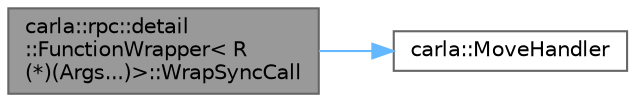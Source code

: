 digraph "carla::rpc::detail::FunctionWrapper&lt; R(*)(Args...)&gt;::WrapSyncCall"
{
 // INTERACTIVE_SVG=YES
 // LATEX_PDF_SIZE
  bgcolor="transparent";
  edge [fontname=Helvetica,fontsize=10,labelfontname=Helvetica,labelfontsize=10];
  node [fontname=Helvetica,fontsize=10,shape=box,height=0.2,width=0.4];
  rankdir="LR";
  Node1 [id="Node000001",label="carla::rpc::detail\l::FunctionWrapper\< R\l(*)(Args...)\>::WrapSyncCall",height=0.2,width=0.4,color="gray40", fillcolor="grey60", style="filled", fontcolor="black",tooltip="Wraps functor into a function type with equivalent signature."];
  Node1 -> Node2 [id="edge1_Node000001_Node000002",color="steelblue1",style="solid",tooltip=" "];
  Node2 [id="Node000002",label="carla::MoveHandler",height=0.2,width=0.4,color="grey40", fillcolor="white", style="filled",URL="$d9/d36/namespacecarla.html#acd3cdf36e0ce00b21de5747a97581094",tooltip="Hack to trick asio into accepting move-only handlers, if the handler were actually copied it would re..."];
}
